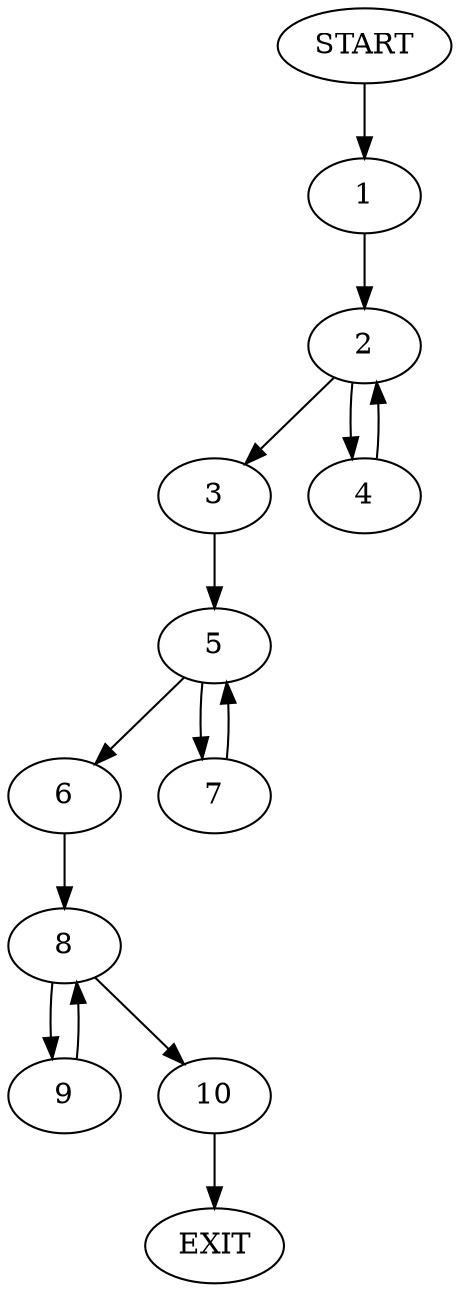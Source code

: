 digraph {
0 [label="START"]
11 [label="EXIT"]
0 -> 1
1 -> 2
2 -> 3
2 -> 4
4 -> 2
3 -> 5
5 -> 6
5 -> 7
6 -> 8
7 -> 5
8 -> 9
8 -> 10
9 -> 8
10 -> 11
}
